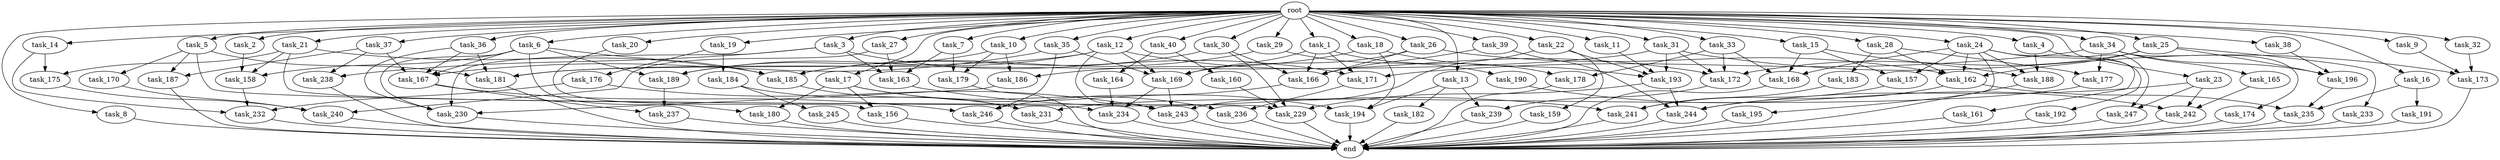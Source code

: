 digraph G {
  root [size="0.000000"];
  task_1 [size="1024.000000"];
  task_2 [size="1024.000000"];
  task_3 [size="1024.000000"];
  task_4 [size="1024.000000"];
  task_5 [size="1024.000000"];
  task_6 [size="1024.000000"];
  task_7 [size="1024.000000"];
  task_8 [size="1024.000000"];
  task_9 [size="1024.000000"];
  task_10 [size="1024.000000"];
  task_11 [size="1024.000000"];
  task_12 [size="1024.000000"];
  task_13 [size="1024.000000"];
  task_14 [size="1024.000000"];
  task_15 [size="1024.000000"];
  task_16 [size="1024.000000"];
  task_17 [size="1024.000000"];
  task_18 [size="1024.000000"];
  task_19 [size="1024.000000"];
  task_20 [size="1024.000000"];
  task_21 [size="1024.000000"];
  task_22 [size="1024.000000"];
  task_23 [size="1024.000000"];
  task_24 [size="1024.000000"];
  task_25 [size="1024.000000"];
  task_26 [size="1024.000000"];
  task_27 [size="1024.000000"];
  task_28 [size="1024.000000"];
  task_29 [size="1024.000000"];
  task_30 [size="1024.000000"];
  task_31 [size="1024.000000"];
  task_32 [size="1024.000000"];
  task_33 [size="1024.000000"];
  task_34 [size="1024.000000"];
  task_35 [size="1024.000000"];
  task_36 [size="1024.000000"];
  task_37 [size="1024.000000"];
  task_38 [size="1024.000000"];
  task_39 [size="1024.000000"];
  task_40 [size="1024.000000"];
  task_156 [size="773094113280.000000"];
  task_157 [size="455266533376.000000"];
  task_158 [size="1202590842880.000000"];
  task_159 [size="858993459200.000000"];
  task_160 [size="858993459200.000000"];
  task_161 [size="420906795008.000000"];
  task_162 [size="2525440770048.000000"];
  task_163 [size="1829656068096.000000"];
  task_164 [size="858993459200.000000"];
  task_165 [size="309237645312.000000"];
  task_166 [size="2362232012800.000000"];
  task_167 [size="901943132160.000000"];
  task_168 [size="1005022347264.000000"];
  task_169 [size="2010044694528.000000"];
  task_170 [size="858993459200.000000"];
  task_171 [size="1151051235328.000000"];
  task_172 [size="2508260900864.000000"];
  task_173 [size="1623497637888.000000"];
  task_174 [size="309237645312.000000"];
  task_175 [size="1408749273088.000000"];
  task_176 [size="137438953472.000000"];
  task_177 [size="1168231104512.000000"];
  task_178 [size="970662608896.000000"];
  task_179 [size="764504178688.000000"];
  task_180 [size="386547056640.000000"];
  task_181 [size="2688649527296.000000"];
  task_182 [size="309237645312.000000"];
  task_183 [size="858993459200.000000"];
  task_184 [size="137438953472.000000"];
  task_185 [size="2284922601472.000000"];
  task_186 [size="523986010112.000000"];
  task_187 [size="996432412672.000000"];
  task_188 [size="764504178688.000000"];
  task_189 [size="1382979469312.000000"];
  task_190 [size="420906795008.000000"];
  task_191 [size="34359738368.000000"];
  task_192 [size="420906795008.000000"];
  task_193 [size="2027224563712.000000"];
  task_194 [size="695784701952.000000"];
  task_195 [size="420906795008.000000"];
  task_196 [size="1168231104512.000000"];
  task_229 [size="1906965479424.000000"];
  task_230 [size="1288490188800.000000"];
  task_231 [size="833223655424.000000"];
  task_232 [size="1108101562368.000000"];
  task_233 [size="549755813888.000000"];
  task_234 [size="1795296329728.000000"];
  task_235 [size="489626271744.000000"];
  task_236 [size="498216206336.000000"];
  task_237 [size="584115552256.000000"];
  task_238 [size="558345748480.000000"];
  task_239 [size="386547056640.000000"];
  task_240 [size="2027224563712.000000"];
  task_241 [size="1606317768704.000000"];
  task_242 [size="970662608896.000000"];
  task_243 [size="1932735283200.000000"];
  task_244 [size="936302870528.000000"];
  task_245 [size="309237645312.000000"];
  task_246 [size="618475290624.000000"];
  task_247 [size="446676598784.000000"];
  end [size="0.000000"];

  root -> task_1 [size="1.000000"];
  root -> task_2 [size="1.000000"];
  root -> task_3 [size="1.000000"];
  root -> task_4 [size="1.000000"];
  root -> task_5 [size="1.000000"];
  root -> task_6 [size="1.000000"];
  root -> task_7 [size="1.000000"];
  root -> task_8 [size="1.000000"];
  root -> task_9 [size="1.000000"];
  root -> task_10 [size="1.000000"];
  root -> task_11 [size="1.000000"];
  root -> task_12 [size="1.000000"];
  root -> task_13 [size="1.000000"];
  root -> task_14 [size="1.000000"];
  root -> task_15 [size="1.000000"];
  root -> task_16 [size="1.000000"];
  root -> task_17 [size="1.000000"];
  root -> task_18 [size="1.000000"];
  root -> task_19 [size="1.000000"];
  root -> task_20 [size="1.000000"];
  root -> task_21 [size="1.000000"];
  root -> task_22 [size="1.000000"];
  root -> task_23 [size="1.000000"];
  root -> task_24 [size="1.000000"];
  root -> task_25 [size="1.000000"];
  root -> task_26 [size="1.000000"];
  root -> task_27 [size="1.000000"];
  root -> task_28 [size="1.000000"];
  root -> task_29 [size="1.000000"];
  root -> task_30 [size="1.000000"];
  root -> task_31 [size="1.000000"];
  root -> task_32 [size="1.000000"];
  root -> task_33 [size="1.000000"];
  root -> task_34 [size="1.000000"];
  root -> task_35 [size="1.000000"];
  root -> task_36 [size="1.000000"];
  root -> task_37 [size="1.000000"];
  root -> task_38 [size="1.000000"];
  root -> task_39 [size="1.000000"];
  root -> task_40 [size="1.000000"];
  task_1 -> task_166 [size="411041792.000000"];
  task_1 -> task_169 [size="411041792.000000"];
  task_1 -> task_171 [size="411041792.000000"];
  task_1 -> task_178 [size="411041792.000000"];
  task_2 -> task_158 [size="33554432.000000"];
  task_3 -> task_163 [size="411041792.000000"];
  task_3 -> task_171 [size="411041792.000000"];
  task_3 -> task_230 [size="411041792.000000"];
  task_3 -> task_238 [size="411041792.000000"];
  task_4 -> task_188 [size="301989888.000000"];
  task_4 -> task_247 [size="301989888.000000"];
  task_5 -> task_170 [size="838860800.000000"];
  task_5 -> task_181 [size="838860800.000000"];
  task_5 -> task_187 [size="838860800.000000"];
  task_5 -> task_234 [size="838860800.000000"];
  task_6 -> task_158 [size="301989888.000000"];
  task_6 -> task_167 [size="301989888.000000"];
  task_6 -> task_180 [size="301989888.000000"];
  task_6 -> task_185 [size="301989888.000000"];
  task_6 -> task_189 [size="301989888.000000"];
  task_6 -> task_230 [size="301989888.000000"];
  task_7 -> task_163 [size="536870912.000000"];
  task_7 -> task_179 [size="536870912.000000"];
  task_8 -> end [size="1.000000"];
  task_9 -> task_173 [size="838860800.000000"];
  task_10 -> task_179 [size="209715200.000000"];
  task_10 -> task_186 [size="209715200.000000"];
  task_10 -> task_189 [size="209715200.000000"];
  task_11 -> task_193 [size="301989888.000000"];
  task_12 -> task_169 [size="838860800.000000"];
  task_12 -> task_172 [size="838860800.000000"];
  task_12 -> task_181 [size="838860800.000000"];
  task_12 -> task_189 [size="838860800.000000"];
  task_12 -> task_243 [size="838860800.000000"];
  task_13 -> task_182 [size="301989888.000000"];
  task_13 -> task_194 [size="301989888.000000"];
  task_13 -> task_239 [size="301989888.000000"];
  task_14 -> task_175 [size="536870912.000000"];
  task_14 -> task_232 [size="536870912.000000"];
  task_15 -> task_157 [size="33554432.000000"];
  task_15 -> task_168 [size="33554432.000000"];
  task_15 -> task_188 [size="33554432.000000"];
  task_16 -> task_191 [size="33554432.000000"];
  task_16 -> task_235 [size="33554432.000000"];
  task_17 -> task_156 [size="75497472.000000"];
  task_17 -> task_180 [size="75497472.000000"];
  task_17 -> task_194 [size="75497472.000000"];
  task_17 -> task_236 [size="75497472.000000"];
  task_18 -> task_186 [size="301989888.000000"];
  task_18 -> task_193 [size="301989888.000000"];
  task_18 -> task_194 [size="301989888.000000"];
  task_19 -> task_176 [size="134217728.000000"];
  task_19 -> task_184 [size="134217728.000000"];
  task_20 -> task_156 [size="679477248.000000"];
  task_21 -> task_158 [size="838860800.000000"];
  task_21 -> task_175 [size="838860800.000000"];
  task_21 -> task_185 [size="838860800.000000"];
  task_21 -> task_229 [size="838860800.000000"];
  task_22 -> task_159 [size="838860800.000000"];
  task_22 -> task_193 [size="838860800.000000"];
  task_22 -> task_243 [size="838860800.000000"];
  task_23 -> task_242 [size="134217728.000000"];
  task_23 -> task_244 [size="134217728.000000"];
  task_23 -> task_247 [size="134217728.000000"];
  task_24 -> task_157 [size="411041792.000000"];
  task_24 -> task_161 [size="411041792.000000"];
  task_24 -> task_162 [size="411041792.000000"];
  task_24 -> task_168 [size="411041792.000000"];
  task_24 -> task_188 [size="411041792.000000"];
  task_24 -> task_192 [size="411041792.000000"];
  task_24 -> task_195 [size="411041792.000000"];
  task_25 -> task_162 [size="536870912.000000"];
  task_25 -> task_172 [size="536870912.000000"];
  task_25 -> task_196 [size="536870912.000000"];
  task_25 -> task_233 [size="536870912.000000"];
  task_26 -> task_162 [size="679477248.000000"];
  task_26 -> task_166 [size="679477248.000000"];
  task_26 -> task_169 [size="679477248.000000"];
  task_27 -> task_163 [size="838860800.000000"];
  task_27 -> task_240 [size="838860800.000000"];
  task_28 -> task_162 [size="838860800.000000"];
  task_28 -> task_177 [size="838860800.000000"];
  task_28 -> task_183 [size="838860800.000000"];
  task_29 -> task_185 [size="411041792.000000"];
  task_29 -> task_190 [size="411041792.000000"];
  task_30 -> task_166 [size="679477248.000000"];
  task_30 -> task_185 [size="679477248.000000"];
  task_30 -> task_229 [size="679477248.000000"];
  task_31 -> task_172 [size="536870912.000000"];
  task_31 -> task_173 [size="536870912.000000"];
  task_31 -> task_181 [size="536870912.000000"];
  task_31 -> task_193 [size="536870912.000000"];
  task_32 -> task_173 [size="209715200.000000"];
  task_33 -> task_168 [size="536870912.000000"];
  task_33 -> task_172 [size="536870912.000000"];
  task_33 -> task_178 [size="536870912.000000"];
  task_34 -> task_165 [size="301989888.000000"];
  task_34 -> task_171 [size="301989888.000000"];
  task_34 -> task_174 [size="301989888.000000"];
  task_34 -> task_177 [size="301989888.000000"];
  task_34 -> task_196 [size="301989888.000000"];
  task_35 -> task_167 [size="33554432.000000"];
  task_35 -> task_169 [size="33554432.000000"];
  task_35 -> task_246 [size="33554432.000000"];
  task_36 -> task_167 [size="411041792.000000"];
  task_36 -> task_181 [size="411041792.000000"];
  task_36 -> task_230 [size="411041792.000000"];
  task_37 -> task_167 [size="134217728.000000"];
  task_37 -> task_187 [size="134217728.000000"];
  task_37 -> task_238 [size="134217728.000000"];
  task_38 -> task_196 [size="301989888.000000"];
  task_39 -> task_166 [size="536870912.000000"];
  task_39 -> task_244 [size="536870912.000000"];
  task_40 -> task_160 [size="838860800.000000"];
  task_40 -> task_164 [size="838860800.000000"];
  task_156 -> end [size="1.000000"];
  task_157 -> task_241 [size="679477248.000000"];
  task_158 -> task_232 [size="411041792.000000"];
  task_159 -> end [size="1.000000"];
  task_160 -> task_229 [size="134217728.000000"];
  task_161 -> end [size="1.000000"];
  task_162 -> task_235 [size="33554432.000000"];
  task_162 -> task_244 [size="33554432.000000"];
  task_163 -> task_241 [size="209715200.000000"];
  task_164 -> task_234 [size="838860800.000000"];
  task_165 -> task_242 [size="134217728.000000"];
  task_166 -> task_246 [size="536870912.000000"];
  task_167 -> task_237 [size="33554432.000000"];
  task_167 -> task_246 [size="33554432.000000"];
  task_168 -> end [size="1.000000"];
  task_169 -> task_234 [size="75497472.000000"];
  task_169 -> task_243 [size="75497472.000000"];
  task_170 -> task_240 [size="301989888.000000"];
  task_171 -> task_236 [size="411041792.000000"];
  task_172 -> task_239 [size="75497472.000000"];
  task_173 -> end [size="1.000000"];
  task_174 -> end [size="1.000000"];
  task_175 -> task_240 [size="838860800.000000"];
  task_176 -> task_232 [size="134217728.000000"];
  task_176 -> task_243 [size="134217728.000000"];
  task_177 -> task_231 [size="209715200.000000"];
  task_178 -> end [size="1.000000"];
  task_179 -> end [size="1.000000"];
  task_180 -> end [size="1.000000"];
  task_181 -> end [size="1.000000"];
  task_182 -> end [size="1.000000"];
  task_183 -> task_241 [size="679477248.000000"];
  task_184 -> task_231 [size="301989888.000000"];
  task_184 -> task_245 [size="301989888.000000"];
  task_185 -> task_231 [size="301989888.000000"];
  task_186 -> task_230 [size="134217728.000000"];
  task_187 -> end [size="1.000000"];
  task_188 -> end [size="1.000000"];
  task_189 -> task_237 [size="536870912.000000"];
  task_190 -> task_242 [size="679477248.000000"];
  task_191 -> end [size="1.000000"];
  task_192 -> end [size="1.000000"];
  task_193 -> task_229 [size="209715200.000000"];
  task_193 -> task_244 [size="209715200.000000"];
  task_194 -> end [size="1.000000"];
  task_195 -> end [size="1.000000"];
  task_196 -> task_235 [size="411041792.000000"];
  task_229 -> end [size="1.000000"];
  task_230 -> end [size="1.000000"];
  task_231 -> end [size="1.000000"];
  task_232 -> end [size="1.000000"];
  task_233 -> end [size="1.000000"];
  task_234 -> end [size="1.000000"];
  task_235 -> end [size="1.000000"];
  task_236 -> end [size="1.000000"];
  task_237 -> end [size="1.000000"];
  task_238 -> end [size="1.000000"];
  task_239 -> end [size="1.000000"];
  task_240 -> end [size="1.000000"];
  task_241 -> end [size="1.000000"];
  task_242 -> end [size="1.000000"];
  task_243 -> end [size="1.000000"];
  task_244 -> end [size="1.000000"];
  task_245 -> end [size="1.000000"];
  task_246 -> end [size="1.000000"];
  task_247 -> end [size="1.000000"];
}
